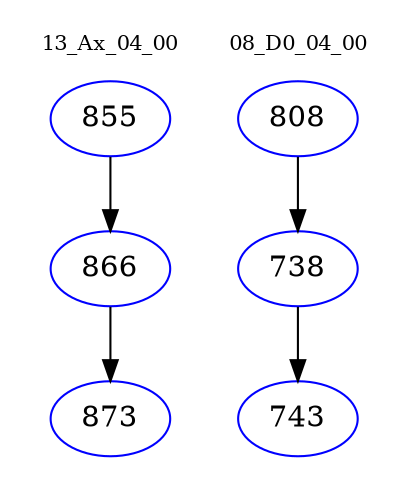 digraph{
subgraph cluster_0 {
color = white
label = "13_Ax_04_00";
fontsize=10;
T0_855 [label="855", color="blue"]
T0_855 -> T0_866 [color="black"]
T0_866 [label="866", color="blue"]
T0_866 -> T0_873 [color="black"]
T0_873 [label="873", color="blue"]
}
subgraph cluster_1 {
color = white
label = "08_D0_04_00";
fontsize=10;
T1_808 [label="808", color="blue"]
T1_808 -> T1_738 [color="black"]
T1_738 [label="738", color="blue"]
T1_738 -> T1_743 [color="black"]
T1_743 [label="743", color="blue"]
}
}
